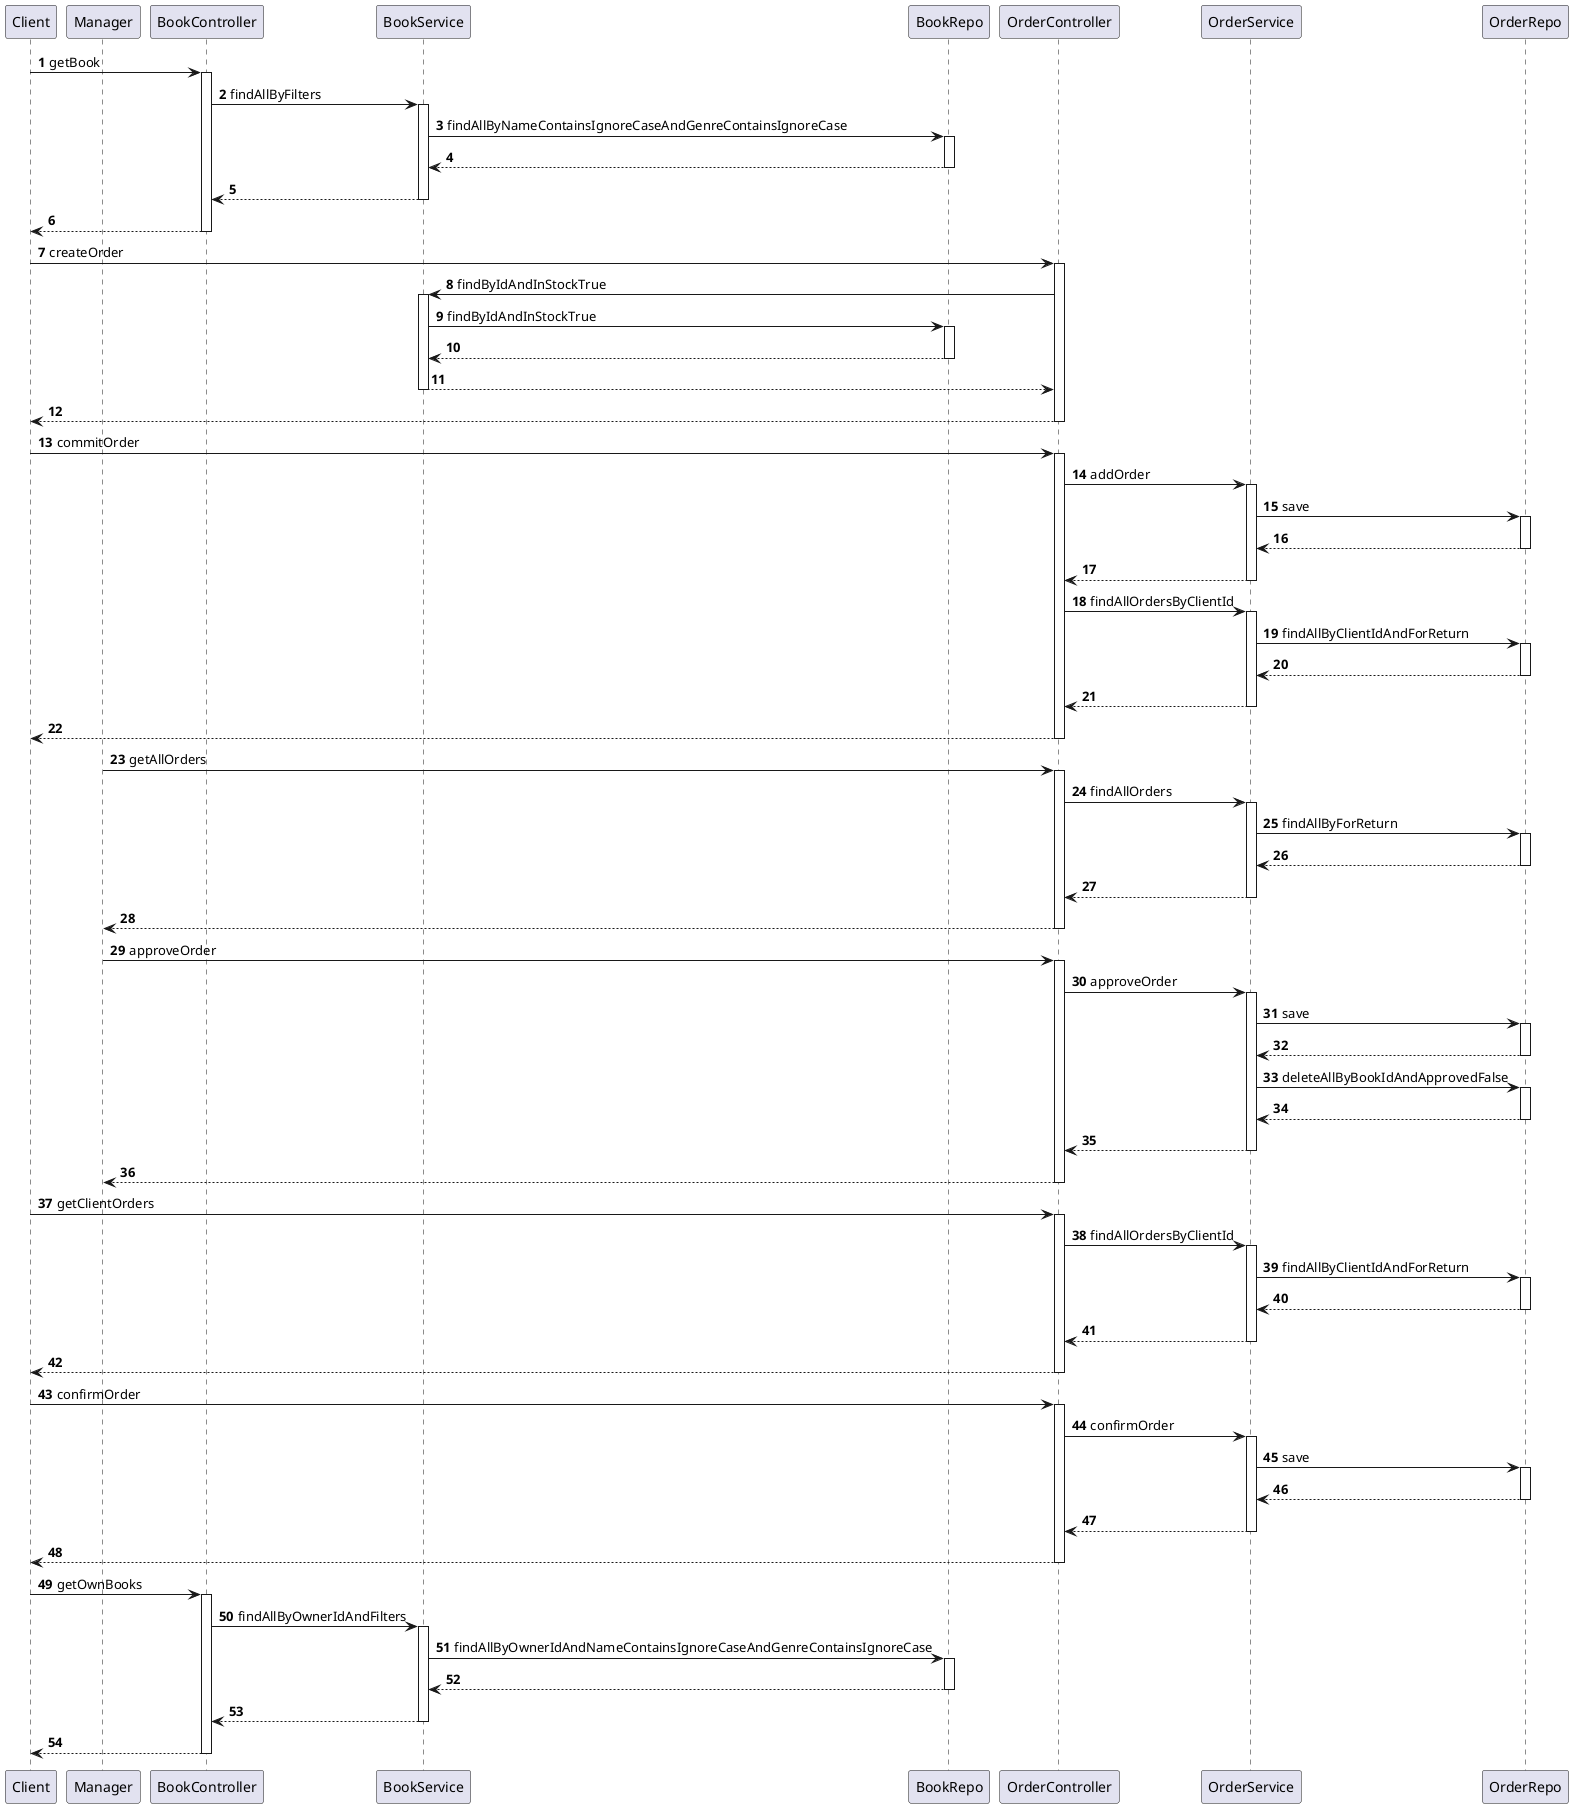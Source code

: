 @startuml

participant Client
participant Manager

autonumber

Client -> BookController : getBook
activate BookController
    BookController -> BookService : findAllByFilters
    activate BookService
        BookService -> BookRepo : findAllByNameContainsIgnoreCaseAndGenreContainsIgnoreCase
        activate BookRepo
            BookRepo --> BookService
        deactivate BookRepo
        BookService --> BookController
    deactivate BookService
    BookController --> Client
deactivate BookController

Client -> OrderController : createOrder
activate OrderController
    OrderController -> BookService : findByIdAndInStockTrue
    activate BookService
        BookService -> BookRepo : findByIdAndInStockTrue
        activate BookRepo
            BookRepo --> BookService
        deactivate BookRepo
        BookService --> OrderController
    deactivate BookService
    OrderController --> Client
deactivate OrderController

Client -> OrderController : commitOrder
activate OrderController
    OrderController -> OrderService : addOrder
    activate OrderService
        OrderService -> OrderRepo : save
        activate OrderRepo
            OrderRepo --> OrderService
        deactivate OrderRepo
        OrderService --> OrderController
    deactivate OrderService
    OrderController -> OrderService : findAllOrdersByClientId
    activate OrderService
        OrderService -> OrderRepo : findAllByClientIdAndForReturn
        activate OrderRepo
            OrderRepo --> OrderService
        deactivate OrderRepo
        OrderService --> OrderController
    deactivate OrderService
    OrderController --> Client
deactivate OrderController


Manager -> OrderController : getAllOrders
activate OrderController
    OrderController -> OrderService : findAllOrders
    activate OrderService
        OrderService -> OrderRepo : findAllByForReturn
        activate OrderRepo
            OrderRepo --> OrderService
        deactivate OrderRepo
        OrderService --> OrderController
    deactivate OrderService
    OrderController --> Manager
deactivate OrderController

Manager -> OrderController : approveOrder
activate OrderController
    OrderController -> OrderService : approveOrder
    activate OrderService
        OrderService -> OrderRepo : save
        activate OrderRepo
            OrderRepo --> OrderService
        deactivate OrderRepo
        OrderService -> OrderRepo : deleteAllByBookIdAndApprovedFalse
        activate OrderRepo
            OrderRepo --> OrderService
        deactivate OrderRepo
        OrderService --> OrderController
    deactivate OrderService
    OrderController --> Manager
deactivate OrderController


Client -> OrderController : getClientOrders
activate OrderController
    OrderController -> OrderService : findAllOrdersByClientId
    activate OrderService
        OrderService -> OrderRepo : findAllByClientIdAndForReturn
        activate OrderRepo
            OrderRepo --> OrderService
        deactivate OrderRepo
        OrderService --> OrderController
    deactivate OrderService
    OrderController --> Client
deactivate OrderController

Client -> OrderController : confirmOrder
activate OrderController
    OrderController -> OrderService : confirmOrder
    activate OrderService
        OrderService -> OrderRepo : save
        activate OrderRepo
            OrderRepo --> OrderService
        deactivate OrderRepo
        OrderService --> OrderController
    deactivate OrderService
    OrderController --> Client
deactivate OrderController

Client -> BookController : getOwnBooks
activate BookController
    BookController -> BookService : findAllByOwnerIdAndFilters
    activate BookService
        BookService -> BookRepo : findAllByOwnerIdAndNameContainsIgnoreCaseAndGenreContainsIgnoreCase
        activate BookRepo
            BookRepo --> BookService
        deactivate BookRepo
        BookService --> BookController
    deactivate BookService
    BookController --> Client
deactivate BookController

@enduml
